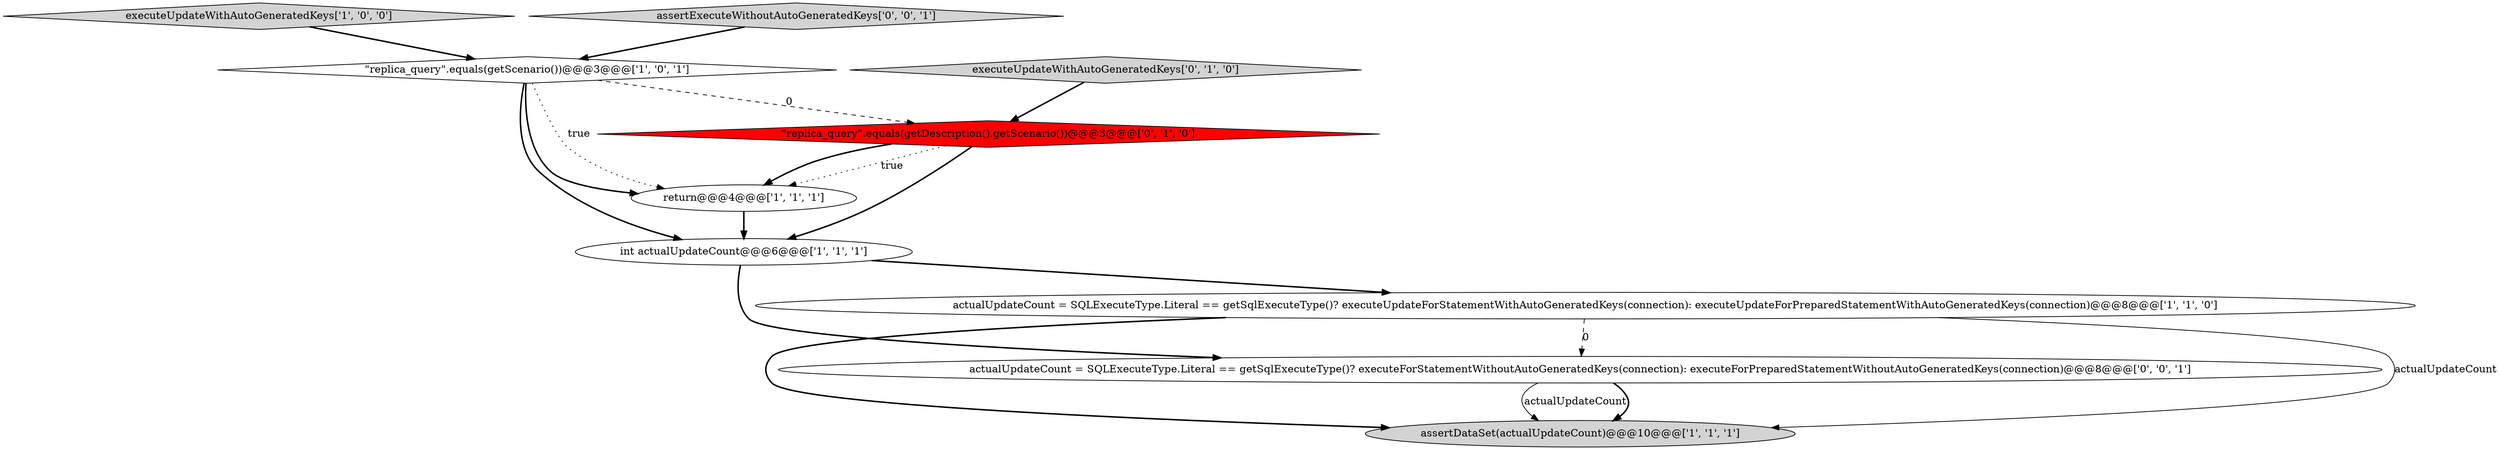 digraph {
6 [style = filled, label = "\"replica_query\".equals(getDescription().getScenario())@@@3@@@['0', '1', '0']", fillcolor = red, shape = diamond image = "AAA1AAABBB2BBB"];
8 [style = filled, label = "actualUpdateCount = SQLExecuteType.Literal == getSqlExecuteType()? executeForStatementWithoutAutoGeneratedKeys(connection): executeForPreparedStatementWithoutAutoGeneratedKeys(connection)@@@8@@@['0', '0', '1']", fillcolor = white, shape = ellipse image = "AAA0AAABBB3BBB"];
7 [style = filled, label = "executeUpdateWithAutoGeneratedKeys['0', '1', '0']", fillcolor = lightgray, shape = diamond image = "AAA0AAABBB2BBB"];
2 [style = filled, label = "actualUpdateCount = SQLExecuteType.Literal == getSqlExecuteType()? executeUpdateForStatementWithAutoGeneratedKeys(connection): executeUpdateForPreparedStatementWithAutoGeneratedKeys(connection)@@@8@@@['1', '1', '0']", fillcolor = white, shape = ellipse image = "AAA0AAABBB1BBB"];
5 [style = filled, label = "\"replica_query\".equals(getScenario())@@@3@@@['1', '0', '1']", fillcolor = white, shape = diamond image = "AAA0AAABBB1BBB"];
4 [style = filled, label = "assertDataSet(actualUpdateCount)@@@10@@@['1', '1', '1']", fillcolor = lightgray, shape = ellipse image = "AAA0AAABBB1BBB"];
3 [style = filled, label = "executeUpdateWithAutoGeneratedKeys['1', '0', '0']", fillcolor = lightgray, shape = diamond image = "AAA0AAABBB1BBB"];
0 [style = filled, label = "int actualUpdateCount@@@6@@@['1', '1', '1']", fillcolor = white, shape = ellipse image = "AAA0AAABBB1BBB"];
1 [style = filled, label = "return@@@4@@@['1', '1', '1']", fillcolor = white, shape = ellipse image = "AAA0AAABBB1BBB"];
9 [style = filled, label = "assertExecuteWithoutAutoGeneratedKeys['0', '0', '1']", fillcolor = lightgray, shape = diamond image = "AAA0AAABBB3BBB"];
9->5 [style = bold, label=""];
8->4 [style = solid, label="actualUpdateCount"];
6->1 [style = bold, label=""];
5->1 [style = bold, label=""];
3->5 [style = bold, label=""];
0->8 [style = bold, label=""];
6->0 [style = bold, label=""];
1->0 [style = bold, label=""];
8->4 [style = bold, label=""];
5->6 [style = dashed, label="0"];
5->0 [style = bold, label=""];
2->4 [style = bold, label=""];
2->8 [style = dashed, label="0"];
2->4 [style = solid, label="actualUpdateCount"];
7->6 [style = bold, label=""];
5->1 [style = dotted, label="true"];
0->2 [style = bold, label=""];
6->1 [style = dotted, label="true"];
}
